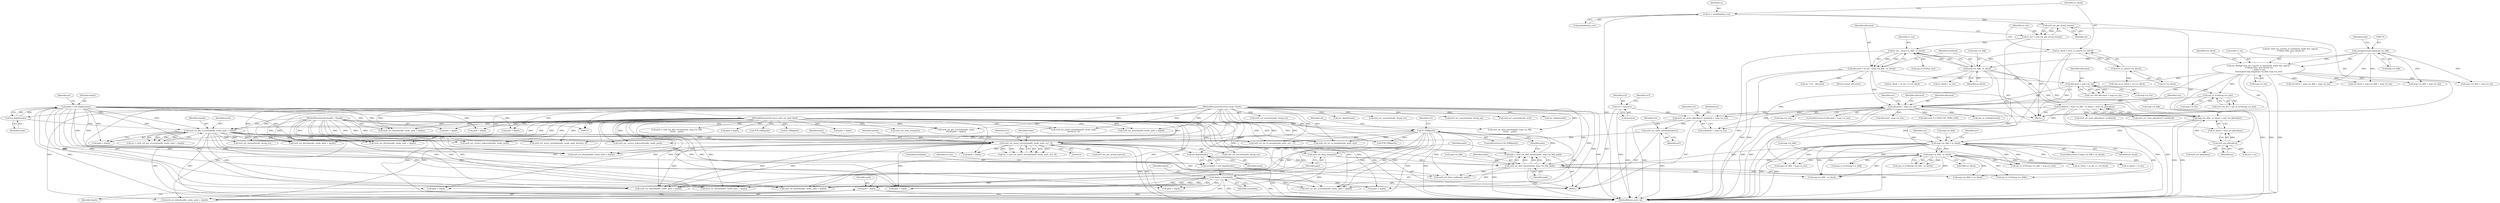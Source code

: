 digraph "1_linux_667eff35a1f56fa74ce98a0c7c29a40adc1ba4e3@pointer" {
"1000793" [label="(Call,path + depth)"];
"1000135" [label="(MethodParameterIn,struct ext4_ext_path *path)"];
"1000700" [label="(Call,IS_ERR(path))"];
"1000691" [label="(Call,path = ext4_ext_find_extent(inode, map->m_lblk, path))"];
"1000693" [label="(Call,ext4_ext_find_extent(inode, map->m_lblk, path))"];
"1000667" [label="(Call,ext_depth(inode))"];
"1000611" [label="(Call,ext4_ext_insert_extent(handle, inode, path, ex3, 0))"];
"1000296" [label="(Call,ext4_ext_get_access(handle, inode, path + depth))"];
"1000132" [label="(MethodParameterIn,handle_t *handle)"];
"1000221" [label="(Call,ext_depth(inode))"];
"1000133" [label="(MethodParameterIn,struct inode *inode)"];
"1000219" [label="(Call,depth = ext_depth(inode))"];
"1000607" [label="(Call,ext4_ext_mark_uninitialized(ex3))"];
"1000590" [label="(Call,ext4_ext_store_pblock(ex3, newblock + map->m_len))"];
"1000574" [label="(Call,ex3 = &newex)"];
"1000256" [label="(Call,newblock = map->m_lblk - ee_block + ext4_ext_pblock(ex))"];
"1000258" [label="(Call,map->m_lblk - ee_block + ext4_ext_pblock(ex))"];
"1000251" [label="(Call,map->m_lblk - ee_block)"];
"1000173" [label="(Call,(unsigned long long)map->m_lblk)"];
"1000237" [label="(Call,ee_block = le32_to_cpu(ex->ee_block))"];
"1000239" [label="(Call,le32_to_cpu(ex->ee_block))"];
"1000264" [label="(Call,ext4_ext_pblock(ex))"];
"1000245" [label="(Call,ext4_ext_get_actual_len(ex))"];
"1000230" [label="(Call,ex = path[depth].p_ext)"];
"1000394" [label="(Call,allocated > map->m_len)"];
"1000247" [label="(Call,allocated = ee_len - (map->m_lblk - ee_block))"];
"1000249" [label="(Call,ee_len - (map->m_lblk - ee_block))"];
"1000243" [label="(Call,ee_len = ext4_ext_get_actual_len(ex))"];
"1000380" [label="(Call,allocated > map->m_len)"];
"1000168" [label="(Call,ext_debug(\"ext4_ext_convert_to_initialized: inode %lu, logical\"\n \t\t\"block %llu, max_blocks %u\n\", inode->i_ino,\n\t\t(unsigned long long)map->m_lblk, map->m_len))"];
"1000389" [label="(Call,cpu_to_le16(map->m_len))"];
"1000365" [label="(Call,map->m_lblk - ee_block)"];
"1000351" [label="(Call,map->m_lblk > ee_block)"];
"1000689" [label="(Call,ext4_ext_drop_refs(path))"];
"1000686" [label="(Call,depth = newdepth)"];
"1000665" [label="(Call,newdepth = ext_depth(inode))"];
"1000611" [label="(Call,ext4_ext_insert_extent(handle, inode, path, ex3, 0))"];
"1000656" [label="(Call,path + depth)"];
"1000222" [label="(Identifier,inode)"];
"1000695" [label="(Call,map->m_lblk)"];
"1000473" [label="(Call,ext4_ext_zeroout(inode, &orig_ex))"];
"1000691" [label="(Call,path = ext4_ext_find_extent(inode, map->m_lblk, path))"];
"1000240" [label="(Call,ex->ee_block)"];
"1000364" [label="(Call,cpu_to_le16(map->m_lblk - ee_block))"];
"1000393" [label="(ControlStructure,if (allocated > map->m_len))"];
"1000574" [label="(Call,ex3 = &newex)"];
"1000671" [label="(Call,ext4_ext_get_actual_len(ex3))"];
"1000709" [label="(Identifier,eh)"];
"1000266" [label="(Call,ex2 = ex)"];
"1000381" [label="(Identifier,allocated)"];
"1000262" [label="(Call,ee_block + ext4_ext_pblock(ex))"];
"1000693" [label="(Call,ext4_ext_find_extent(inode, map->m_lblk, path))"];
"1000219" [label="(Call,depth = ext_depth(inode))"];
"1000613" [label="(Identifier,inode)"];
"1000285" [label="(Call,ext4_ext_pblock(ex))"];
"1000369" [label="(Identifier,ee_block)"];
"1000670" [label="(Identifier,ee_len)"];
"1000813" [label="(Call,map->m_lblk - ee_block)"];
"1000257" [label="(Identifier,newblock)"];
"1000231" [label="(Identifier,ex)"];
"1000701" [label="(Identifier,path)"];
"1000681" [label="(Call,ee_block + ee_len <= eof_block)"];
"1000133" [label="(MethodParameterIn,struct inode *inode)"];
"1000793" [label="(Call,path + depth)"];
"1000564" [label="(Call,ext4_ext_dirty(handle, inode, path + depth))"];
"1000865" [label="(Call,ext4_ext_correct_indexes(handle, inode, path))"];
"1000513" [label="(Call,ext4_ext_zeroout(inode, ex3))"];
"1000350" [label="(ControlStructure,if (map->m_lblk > ee_block))"];
"1000539" [label="(Call,PTR_ERR(path))"];
"1000666" [label="(Identifier,newdepth)"];
"1000290" [label="(Call,ee_block + ee_len)"];
"1000256" [label="(Call,newblock = map->m_lblk - ee_block + ext4_ext_pblock(ex))"];
"1000592" [label="(Call,newblock + map->m_len)"];
"1000230" [label="(Call,ex = path[depth].p_ext)"];
"1000250" [label="(Identifier,ee_len)"];
"1000692" [label="(Identifier,path)"];
"1000232" [label="(Call,path[depth].p_ext)"];
"1000280" [label="(Call,cpu_to_le16(ee_len))"];
"1000521" [label="(Call,ext_depth(inode))"];
"1000352" [label="(Call,map->m_lblk)"];
"1000132" [label="(MethodParameterIn,handle_t *handle)"];
"1000794" [label="(Identifier,path)"];
"1000764" [label="(Call,ext4_ext_zeroout(inode, &orig_ex))"];
"1000355" [label="(Identifier,ee_block)"];
"1000667" [label="(Call,ext_depth(inode))"];
"1000905" [label="(Call,path + depth)"];
"1000698" [label="(Identifier,path)"];
"1000576" [label="(Call,&newex)"];
"1000258" [label="(Call,map->m_lblk - ee_block + ext4_ext_pblock(ex))"];
"1000390" [label="(Call,map->m_len)"];
"1000448" [label="(Call,ext4_ext_store_pblock(ex3, newblock))"];
"1000582" [label="(Call,cpu_to_le32(map->m_lblk + map->m_len))"];
"1000687" [label="(Identifier,depth)"];
"1000269" [label="(Call,orig_ex.ee_block = ex->ee_block)"];
"1000534" [label="(Call,IS_ERR(path))"];
"1000239" [label="(Call,le32_to_cpu(ex->ee_block))"];
"1000590" [label="(Call,ext4_ext_store_pblock(ex3, newblock + map->m_len))"];
"1000377" [label="(Call,!ex1 && allocated > map->m_len)"];
"1000255" [label="(Identifier,ee_block)"];
"1000404" [label="(Identifier,allocated)"];
"1000459" [label="(Call,ext4_ext_insert_extent(handle, inode, path,\n\t\t\t\t\t\t\tex3, 0))"];
"1000382" [label="(Call,map->m_len)"];
"1000790" [label="(Call,ext4_ext_dirty(handle, inode, path + depth))"];
"1000755" [label="(Call,map->m_lblk != ee_block)"];
"1000246" [label="(Identifier,ex)"];
"1000316" [label="(Call,ext4_ext_zeroout(inode, &orig_ex))"];
"1000380" [label="(Call,allocated > map->m_len)"];
"1000289" [label="(Call,ee_block + ee_len <= eof_block)"];
"1000348" [label="(Return,return allocated;)"];
"1000249" [label="(Call,ee_len - (map->m_lblk - ee_block))"];
"1000555" [label="(Call,path + depth)"];
"1000135" [label="(MethodParameterIn,struct ext4_ext_path *path)"];
"1000609" [label="(Call,err = ext4_ext_insert_extent(handle, inode, path, ex3, 0))"];
"1000294" [label="(Call,err = ext4_ext_get_access(handle, inode, path + depth))"];
"1000608" [label="(Identifier,ex3)"];
"1000267" [label="(Identifier,ex2)"];
"1000395" [label="(Identifier,allocated)"];
"1000366" [label="(Call,map->m_lblk)"];
"1000580" [label="(Identifier,ex3)"];
"1000394" [label="(Call,allocated > map->m_len)"];
"1000342" [label="(Call,ext4_ext_dirty(handle, inode, path + depth))"];
"1000243" [label="(Call,ee_len = ext4_ext_get_actual_len(ex))"];
"1000523" [label="(Call,ext4_ext_drop_refs(path))"];
"1001001" [label="(Call,path + depth)"];
"1000832" [label="(Call,ext4_ext_store_pblock(ex2, newblock))"];
"1000399" [label="(Block,)"];
"1000244" [label="(Identifier,ee_len)"];
"1000430" [label="(Call,ext4_ext_dirty(handle, inode, path + depth))"];
"1000168" [label="(Call,ext_debug(\"ext4_ext_convert_to_initialized: inode %lu, logical\"\n \t\t\"block %llu, max_blocks %u\n\", inode->i_ino,\n\t\t(unsigned long long)map->m_lblk, map->m_len))"];
"1000238" [label="(Identifier,ee_block)"];
"1000583" [label="(Call,map->m_lblk + map->m_len)"];
"1000854" [label="(Call,ext4_ext_try_to_merge(inode, path, ex2 - 1))"];
"1000704" [label="(Identifier,err)"];
"1000444" [label="(Call,cpu_to_le32(map->m_lblk))"];
"1000248" [label="(Identifier,allocated)"];
"1000912" [label="(Call,ext4_ext_insert_extent(handle, inode, path, &newex, 0))"];
"1000170" [label="(Call,inode->i_ino)"];
"1000614" [label="(Identifier,path)"];
"1000499" [label="(Call,ext4_ext_dirty(handle, inode, path + depth))"];
"1000627" [label="(Call,ext4_ext_zeroout(inode, &orig_ex))"];
"1000874" [label="(Call,ext_depth(inode))"];
"1000795" [label="(Identifier,depth)"];
"1000178" [label="(Call,map->m_len)"];
"1000616" [label="(Literal,0)"];
"1000705" [label="(Call,PTR_ERR(path))"];
"1000552" [label="(Call,ext4_ext_get_access(handle, inode,\n\t\t\t\t\t\t\t\tpath + depth))"];
"1000958" [label="(Call,path + depth)"];
"1000379" [label="(Identifier,ex1)"];
"1000599" [label="(Identifier,ex3)"];
"1000251" [label="(Call,map->m_lblk - ee_block)"];
"1000298" [label="(Identifier,inode)"];
"1000169" [label="(Literal,\"ext4_ext_convert_to_initialized: inode %lu, logical\"\n \t\t\"block %llu, max_blocks %u\n\")"];
"1000700" [label="(Call,IS_ERR(path))"];
"1000299" [label="(Call,path + depth)"];
"1000591" [label="(Identifier,ex3)"];
"1000203" [label="(Call,map->m_lblk + map->m_len)"];
"1000210" [label="(Call,eof_block = map->m_lblk + map->m_len)"];
"1000264" [label="(Call,ext4_ext_pblock(ex))"];
"1001006" [label="(MethodReturn,static int)"];
"1000884" [label="(Call,ext4_ext_try_to_merge(inode, path, ex2))"];
"1000396" [label="(Call,map->m_len)"];
"1000668" [label="(Identifier,inode)"];
"1000902" [label="(Call,ext4_ext_dirty(handle, inode, path + depth))"];
"1000607" [label="(Call,ext4_ext_mark_uninitialized(ex3))"];
"1000602" [label="(Call,allocated - map->m_len)"];
"1000612" [label="(Identifier,handle)"];
"1000968" [label="(Call,ext4_ext_show_leaf(inode, path))"];
"1000525" [label="(Call,path = ext4_ext_find_extent(inode, map->m_lblk,\n\t\t\t\t\t\t\t    path))"];
"1000365" [label="(Call,map->m_lblk - ee_block)"];
"1000201" [label="(Call,eof_block < map->m_lblk + map->m_len)"];
"1000296" [label="(Call,ext4_ext_get_access(handle, inode, path + depth))"];
"1000265" [label="(Identifier,ex)"];
"1000972" [label="(Call,err ? err : allocated)"];
"1000220" [label="(Identifier,depth)"];
"1000433" [label="(Call,path + depth)"];
"1000245" [label="(Call,ext4_ext_get_actual_len(ex))"];
"1000690" [label="(Identifier,path)"];
"1000358" [label="(Identifier,ex1)"];
"1000136" [label="(Block,)"];
"1000682" [label="(Call,ee_block + ee_len)"];
"1000955" [label="(Call,ext4_ext_dirty(handle, inode, path + depth))"];
"1000688" [label="(Identifier,newdepth)"];
"1000385" [label="(Call,ex2->ee_len = cpu_to_le16(map->m_len))"];
"1000252" [label="(Call,map->m_lblk)"];
"1000998" [label="(Call,ext4_ext_dirty(handle, inode, path + depth))"];
"1000575" [label="(Identifier,ex3)"];
"1000212" [label="(Call,map->m_lblk + map->m_len)"];
"1000345" [label="(Call,path + depth)"];
"1000694" [label="(Identifier,inode)"];
"1000221" [label="(Call,ext_depth(inode))"];
"1000403" [label="(Call,allocated <= EXT4_EXT_ZERO_LEN)"];
"1000237" [label="(Call,ee_block = le32_to_cpu(ex->ee_block))"];
"1000732" [label="(Call,ext4_ext_get_access(handle, inode, path + depth))"];
"1000800" [label="(Identifier,ex1)"];
"1000567" [label="(Call,path + depth)"];
"1000686" [label="(Call,depth = newdepth)"];
"1000929" [label="(Call,ext4_ext_zeroout(inode, &orig_ex))"];
"1000615" [label="(Identifier,ex3)"];
"1000502" [label="(Call,path + depth)"];
"1000247" [label="(Call,allocated = ee_len - (map->m_lblk - ee_block))"];
"1000259" [label="(Call,map->m_lblk)"];
"1000173" [label="(Call,(unsigned long long)map->m_lblk)"];
"1000735" [label="(Call,path + depth)"];
"1000689" [label="(Call,ext4_ext_drop_refs(path))"];
"1000182" [label="(Identifier,eof_block)"];
"1000699" [label="(ControlStructure,if (IS_ERR(path)))"];
"1000527" [label="(Call,ext4_ext_find_extent(inode, map->m_lblk,\n\t\t\t\t\t\t\t    path))"];
"1000610" [label="(Identifier,err)"];
"1000893" [label="(Call,ext4_ext_correct_indexes(handle, inode, path))"];
"1000224" [label="(Identifier,eh)"];
"1000653" [label="(Call,ext4_ext_dirty(handle, inode, path + depth))"];
"1000665" [label="(Call,newdepth = ext_depth(inode))"];
"1000297" [label="(Identifier,handle)"];
"1000828" [label="(Call,cpu_to_le32(map->m_lblk))"];
"1000179" [label="(Identifier,map)"];
"1000175" [label="(Call,map->m_lblk)"];
"1000839" [label="(Call,cpu_to_le16(allocated))"];
"1000389" [label="(Call,cpu_to_le16(map->m_len))"];
"1000351" [label="(Call,map->m_lblk > ee_block)"];
"1000793" -> "1000790"  [label="AST: "];
"1000793" -> "1000795"  [label="CFG: "];
"1000794" -> "1000793"  [label="AST: "];
"1000795" -> "1000793"  [label="AST: "];
"1000790" -> "1000793"  [label="CFG: "];
"1000793" -> "1001006"  [label="DDG: "];
"1000793" -> "1001006"  [label="DDG: "];
"1000135" -> "1000793"  [label="DDG: "];
"1000700" -> "1000793"  [label="DDG: "];
"1000686" -> "1000793"  [label="DDG: "];
"1000135" -> "1000131"  [label="AST: "];
"1000135" -> "1001006"  [label="DDG: "];
"1000135" -> "1000296"  [label="DDG: "];
"1000135" -> "1000299"  [label="DDG: "];
"1000135" -> "1000342"  [label="DDG: "];
"1000135" -> "1000345"  [label="DDG: "];
"1000135" -> "1000430"  [label="DDG: "];
"1000135" -> "1000433"  [label="DDG: "];
"1000135" -> "1000459"  [label="DDG: "];
"1000135" -> "1000499"  [label="DDG: "];
"1000135" -> "1000502"  [label="DDG: "];
"1000135" -> "1000523"  [label="DDG: "];
"1000135" -> "1000525"  [label="DDG: "];
"1000135" -> "1000527"  [label="DDG: "];
"1000135" -> "1000534"  [label="DDG: "];
"1000135" -> "1000539"  [label="DDG: "];
"1000135" -> "1000552"  [label="DDG: "];
"1000135" -> "1000555"  [label="DDG: "];
"1000135" -> "1000564"  [label="DDG: "];
"1000135" -> "1000567"  [label="DDG: "];
"1000135" -> "1000611"  [label="DDG: "];
"1000135" -> "1000653"  [label="DDG: "];
"1000135" -> "1000656"  [label="DDG: "];
"1000135" -> "1000689"  [label="DDG: "];
"1000135" -> "1000691"  [label="DDG: "];
"1000135" -> "1000693"  [label="DDG: "];
"1000135" -> "1000700"  [label="DDG: "];
"1000135" -> "1000705"  [label="DDG: "];
"1000135" -> "1000732"  [label="DDG: "];
"1000135" -> "1000735"  [label="DDG: "];
"1000135" -> "1000790"  [label="DDG: "];
"1000135" -> "1000854"  [label="DDG: "];
"1000135" -> "1000865"  [label="DDG: "];
"1000135" -> "1000884"  [label="DDG: "];
"1000135" -> "1000893"  [label="DDG: "];
"1000135" -> "1000902"  [label="DDG: "];
"1000135" -> "1000905"  [label="DDG: "];
"1000135" -> "1000912"  [label="DDG: "];
"1000135" -> "1000955"  [label="DDG: "];
"1000135" -> "1000958"  [label="DDG: "];
"1000135" -> "1000968"  [label="DDG: "];
"1000135" -> "1000998"  [label="DDG: "];
"1000135" -> "1001001"  [label="DDG: "];
"1000700" -> "1000699"  [label="AST: "];
"1000700" -> "1000701"  [label="CFG: "];
"1000701" -> "1000700"  [label="AST: "];
"1000704" -> "1000700"  [label="CFG: "];
"1000709" -> "1000700"  [label="CFG: "];
"1000700" -> "1001006"  [label="DDG: "];
"1000691" -> "1000700"  [label="DDG: "];
"1000700" -> "1000705"  [label="DDG: "];
"1000700" -> "1000732"  [label="DDG: "];
"1000700" -> "1000735"  [label="DDG: "];
"1000700" -> "1000790"  [label="DDG: "];
"1000700" -> "1000854"  [label="DDG: "];
"1000700" -> "1000884"  [label="DDG: "];
"1000700" -> "1000902"  [label="DDG: "];
"1000700" -> "1000905"  [label="DDG: "];
"1000700" -> "1000912"  [label="DDG: "];
"1000700" -> "1000968"  [label="DDG: "];
"1000700" -> "1000998"  [label="DDG: "];
"1000700" -> "1001001"  [label="DDG: "];
"1000691" -> "1000399"  [label="AST: "];
"1000691" -> "1000693"  [label="CFG: "];
"1000692" -> "1000691"  [label="AST: "];
"1000693" -> "1000691"  [label="AST: "];
"1000701" -> "1000691"  [label="CFG: "];
"1000691" -> "1001006"  [label="DDG: "];
"1000693" -> "1000691"  [label="DDG: "];
"1000693" -> "1000691"  [label="DDG: "];
"1000693" -> "1000691"  [label="DDG: "];
"1000693" -> "1000698"  [label="CFG: "];
"1000694" -> "1000693"  [label="AST: "];
"1000695" -> "1000693"  [label="AST: "];
"1000698" -> "1000693"  [label="AST: "];
"1000693" -> "1001006"  [label="DDG: "];
"1000667" -> "1000693"  [label="DDG: "];
"1000133" -> "1000693"  [label="DDG: "];
"1000365" -> "1000693"  [label="DDG: "];
"1000351" -> "1000693"  [label="DDG: "];
"1000689" -> "1000693"  [label="DDG: "];
"1000693" -> "1000732"  [label="DDG: "];
"1000693" -> "1000755"  [label="DDG: "];
"1000693" -> "1000813"  [label="DDG: "];
"1000693" -> "1000828"  [label="DDG: "];
"1000693" -> "1000968"  [label="DDG: "];
"1000667" -> "1000665"  [label="AST: "];
"1000667" -> "1000668"  [label="CFG: "];
"1000668" -> "1000667"  [label="AST: "];
"1000665" -> "1000667"  [label="CFG: "];
"1000667" -> "1000665"  [label="DDG: "];
"1000611" -> "1000667"  [label="DDG: "];
"1000133" -> "1000667"  [label="DDG: "];
"1000611" -> "1000609"  [label="AST: "];
"1000611" -> "1000616"  [label="CFG: "];
"1000612" -> "1000611"  [label="AST: "];
"1000613" -> "1000611"  [label="AST: "];
"1000614" -> "1000611"  [label="AST: "];
"1000615" -> "1000611"  [label="AST: "];
"1000616" -> "1000611"  [label="AST: "];
"1000609" -> "1000611"  [label="CFG: "];
"1000611" -> "1001006"  [label="DDG: "];
"1000611" -> "1001006"  [label="DDG: "];
"1000611" -> "1000609"  [label="DDG: "];
"1000611" -> "1000609"  [label="DDG: "];
"1000611" -> "1000609"  [label="DDG: "];
"1000611" -> "1000609"  [label="DDG: "];
"1000611" -> "1000609"  [label="DDG: "];
"1000296" -> "1000611"  [label="DDG: "];
"1000296" -> "1000611"  [label="DDG: "];
"1000132" -> "1000611"  [label="DDG: "];
"1000133" -> "1000611"  [label="DDG: "];
"1000607" -> "1000611"  [label="DDG: "];
"1000611" -> "1000627"  [label="DDG: "];
"1000611" -> "1000653"  [label="DDG: "];
"1000611" -> "1000653"  [label="DDG: "];
"1000611" -> "1000656"  [label="DDG: "];
"1000611" -> "1000671"  [label="DDG: "];
"1000611" -> "1000689"  [label="DDG: "];
"1000611" -> "1000732"  [label="DDG: "];
"1000611" -> "1000998"  [label="DDG: "];
"1000611" -> "1000998"  [label="DDG: "];
"1000611" -> "1000998"  [label="DDG: "];
"1000611" -> "1001001"  [label="DDG: "];
"1000296" -> "1000294"  [label="AST: "];
"1000296" -> "1000299"  [label="CFG: "];
"1000297" -> "1000296"  [label="AST: "];
"1000298" -> "1000296"  [label="AST: "];
"1000299" -> "1000296"  [label="AST: "];
"1000294" -> "1000296"  [label="CFG: "];
"1000296" -> "1001006"  [label="DDG: "];
"1000296" -> "1001006"  [label="DDG: "];
"1000296" -> "1000294"  [label="DDG: "];
"1000296" -> "1000294"  [label="DDG: "];
"1000296" -> "1000294"  [label="DDG: "];
"1000132" -> "1000296"  [label="DDG: "];
"1000221" -> "1000296"  [label="DDG: "];
"1000133" -> "1000296"  [label="DDG: "];
"1000219" -> "1000296"  [label="DDG: "];
"1000296" -> "1000316"  [label="DDG: "];
"1000296" -> "1000342"  [label="DDG: "];
"1000296" -> "1000430"  [label="DDG: "];
"1000296" -> "1000430"  [label="DDG: "];
"1000296" -> "1000854"  [label="DDG: "];
"1000296" -> "1000865"  [label="DDG: "];
"1000296" -> "1000884"  [label="DDG: "];
"1000296" -> "1000893"  [label="DDG: "];
"1000296" -> "1000902"  [label="DDG: "];
"1000296" -> "1000902"  [label="DDG: "];
"1000296" -> "1000912"  [label="DDG: "];
"1000296" -> "1000912"  [label="DDG: "];
"1000296" -> "1000968"  [label="DDG: "];
"1000296" -> "1000998"  [label="DDG: "];
"1000132" -> "1000131"  [label="AST: "];
"1000132" -> "1001006"  [label="DDG: "];
"1000132" -> "1000342"  [label="DDG: "];
"1000132" -> "1000430"  [label="DDG: "];
"1000132" -> "1000459"  [label="DDG: "];
"1000132" -> "1000499"  [label="DDG: "];
"1000132" -> "1000552"  [label="DDG: "];
"1000132" -> "1000564"  [label="DDG: "];
"1000132" -> "1000653"  [label="DDG: "];
"1000132" -> "1000732"  [label="DDG: "];
"1000132" -> "1000790"  [label="DDG: "];
"1000132" -> "1000865"  [label="DDG: "];
"1000132" -> "1000893"  [label="DDG: "];
"1000132" -> "1000902"  [label="DDG: "];
"1000132" -> "1000912"  [label="DDG: "];
"1000132" -> "1000955"  [label="DDG: "];
"1000132" -> "1000998"  [label="DDG: "];
"1000221" -> "1000219"  [label="AST: "];
"1000221" -> "1000222"  [label="CFG: "];
"1000222" -> "1000221"  [label="AST: "];
"1000219" -> "1000221"  [label="CFG: "];
"1000221" -> "1000219"  [label="DDG: "];
"1000133" -> "1000221"  [label="DDG: "];
"1000133" -> "1000131"  [label="AST: "];
"1000133" -> "1001006"  [label="DDG: "];
"1000133" -> "1000316"  [label="DDG: "];
"1000133" -> "1000342"  [label="DDG: "];
"1000133" -> "1000430"  [label="DDG: "];
"1000133" -> "1000459"  [label="DDG: "];
"1000133" -> "1000473"  [label="DDG: "];
"1000133" -> "1000499"  [label="DDG: "];
"1000133" -> "1000513"  [label="DDG: "];
"1000133" -> "1000521"  [label="DDG: "];
"1000133" -> "1000527"  [label="DDG: "];
"1000133" -> "1000552"  [label="DDG: "];
"1000133" -> "1000564"  [label="DDG: "];
"1000133" -> "1000627"  [label="DDG: "];
"1000133" -> "1000653"  [label="DDG: "];
"1000133" -> "1000732"  [label="DDG: "];
"1000133" -> "1000764"  [label="DDG: "];
"1000133" -> "1000790"  [label="DDG: "];
"1000133" -> "1000854"  [label="DDG: "];
"1000133" -> "1000865"  [label="DDG: "];
"1000133" -> "1000874"  [label="DDG: "];
"1000133" -> "1000884"  [label="DDG: "];
"1000133" -> "1000893"  [label="DDG: "];
"1000133" -> "1000902"  [label="DDG: "];
"1000133" -> "1000912"  [label="DDG: "];
"1000133" -> "1000929"  [label="DDG: "];
"1000133" -> "1000955"  [label="DDG: "];
"1000133" -> "1000968"  [label="DDG: "];
"1000133" -> "1000998"  [label="DDG: "];
"1000219" -> "1000136"  [label="AST: "];
"1000220" -> "1000219"  [label="AST: "];
"1000224" -> "1000219"  [label="CFG: "];
"1000219" -> "1001006"  [label="DDG: "];
"1000219" -> "1000299"  [label="DDG: "];
"1000219" -> "1000342"  [label="DDG: "];
"1000219" -> "1000345"  [label="DDG: "];
"1000219" -> "1000430"  [label="DDG: "];
"1000219" -> "1000433"  [label="DDG: "];
"1000219" -> "1000499"  [label="DDG: "];
"1000219" -> "1000502"  [label="DDG: "];
"1000219" -> "1000653"  [label="DDG: "];
"1000219" -> "1000656"  [label="DDG: "];
"1000219" -> "1000902"  [label="DDG: "];
"1000219" -> "1000905"  [label="DDG: "];
"1000219" -> "1000955"  [label="DDG: "];
"1000219" -> "1000958"  [label="DDG: "];
"1000219" -> "1000998"  [label="DDG: "];
"1000219" -> "1001001"  [label="DDG: "];
"1000607" -> "1000399"  [label="AST: "];
"1000607" -> "1000608"  [label="CFG: "];
"1000608" -> "1000607"  [label="AST: "];
"1000610" -> "1000607"  [label="CFG: "];
"1000607" -> "1001006"  [label="DDG: "];
"1000590" -> "1000607"  [label="DDG: "];
"1000590" -> "1000399"  [label="AST: "];
"1000590" -> "1000592"  [label="CFG: "];
"1000591" -> "1000590"  [label="AST: "];
"1000592" -> "1000590"  [label="AST: "];
"1000599" -> "1000590"  [label="CFG: "];
"1000590" -> "1001006"  [label="DDG: "];
"1000590" -> "1001006"  [label="DDG: "];
"1000574" -> "1000590"  [label="DDG: "];
"1000256" -> "1000590"  [label="DDG: "];
"1000394" -> "1000590"  [label="DDG: "];
"1000574" -> "1000399"  [label="AST: "];
"1000574" -> "1000576"  [label="CFG: "];
"1000575" -> "1000574"  [label="AST: "];
"1000576" -> "1000574"  [label="AST: "];
"1000580" -> "1000574"  [label="CFG: "];
"1000574" -> "1001006"  [label="DDG: "];
"1000256" -> "1000136"  [label="AST: "];
"1000256" -> "1000258"  [label="CFG: "];
"1000257" -> "1000256"  [label="AST: "];
"1000258" -> "1000256"  [label="AST: "];
"1000267" -> "1000256"  [label="CFG: "];
"1000256" -> "1001006"  [label="DDG: "];
"1000256" -> "1001006"  [label="DDG: "];
"1000258" -> "1000256"  [label="DDG: "];
"1000258" -> "1000256"  [label="DDG: "];
"1000256" -> "1000448"  [label="DDG: "];
"1000256" -> "1000592"  [label="DDG: "];
"1000256" -> "1000832"  [label="DDG: "];
"1000258" -> "1000262"  [label="CFG: "];
"1000259" -> "1000258"  [label="AST: "];
"1000262" -> "1000258"  [label="AST: "];
"1000258" -> "1001006"  [label="DDG: "];
"1000258" -> "1001006"  [label="DDG: "];
"1000251" -> "1000258"  [label="DDG: "];
"1000251" -> "1000258"  [label="DDG: "];
"1000264" -> "1000258"  [label="DDG: "];
"1000258" -> "1000351"  [label="DDG: "];
"1000251" -> "1000249"  [label="AST: "];
"1000251" -> "1000255"  [label="CFG: "];
"1000252" -> "1000251"  [label="AST: "];
"1000255" -> "1000251"  [label="AST: "];
"1000249" -> "1000251"  [label="CFG: "];
"1000251" -> "1000249"  [label="DDG: "];
"1000251" -> "1000249"  [label="DDG: "];
"1000173" -> "1000251"  [label="DDG: "];
"1000237" -> "1000251"  [label="DDG: "];
"1000251" -> "1000262"  [label="DDG: "];
"1000251" -> "1000289"  [label="DDG: "];
"1000251" -> "1000290"  [label="DDG: "];
"1000251" -> "1000351"  [label="DDG: "];
"1000173" -> "1000168"  [label="AST: "];
"1000173" -> "1000175"  [label="CFG: "];
"1000174" -> "1000173"  [label="AST: "];
"1000175" -> "1000173"  [label="AST: "];
"1000179" -> "1000173"  [label="CFG: "];
"1000173" -> "1000168"  [label="DDG: "];
"1000173" -> "1000201"  [label="DDG: "];
"1000173" -> "1000203"  [label="DDG: "];
"1000173" -> "1000210"  [label="DDG: "];
"1000173" -> "1000212"  [label="DDG: "];
"1000237" -> "1000136"  [label="AST: "];
"1000237" -> "1000239"  [label="CFG: "];
"1000238" -> "1000237"  [label="AST: "];
"1000239" -> "1000237"  [label="AST: "];
"1000244" -> "1000237"  [label="CFG: "];
"1000237" -> "1001006"  [label="DDG: "];
"1000239" -> "1000237"  [label="DDG: "];
"1000239" -> "1000240"  [label="CFG: "];
"1000240" -> "1000239"  [label="AST: "];
"1000239" -> "1000269"  [label="DDG: "];
"1000264" -> "1000262"  [label="AST: "];
"1000264" -> "1000265"  [label="CFG: "];
"1000265" -> "1000264"  [label="AST: "];
"1000262" -> "1000264"  [label="CFG: "];
"1000264" -> "1000262"  [label="DDG: "];
"1000245" -> "1000264"  [label="DDG: "];
"1000264" -> "1000266"  [label="DDG: "];
"1000264" -> "1000285"  [label="DDG: "];
"1000245" -> "1000243"  [label="AST: "];
"1000245" -> "1000246"  [label="CFG: "];
"1000246" -> "1000245"  [label="AST: "];
"1000243" -> "1000245"  [label="CFG: "];
"1000245" -> "1000243"  [label="DDG: "];
"1000230" -> "1000245"  [label="DDG: "];
"1000230" -> "1000136"  [label="AST: "];
"1000230" -> "1000232"  [label="CFG: "];
"1000231" -> "1000230"  [label="AST: "];
"1000232" -> "1000230"  [label="AST: "];
"1000238" -> "1000230"  [label="CFG: "];
"1000230" -> "1001006"  [label="DDG: "];
"1000394" -> "1000393"  [label="AST: "];
"1000394" -> "1000396"  [label="CFG: "];
"1000395" -> "1000394"  [label="AST: "];
"1000396" -> "1000394"  [label="AST: "];
"1000404" -> "1000394"  [label="CFG: "];
"1000800" -> "1000394"  [label="CFG: "];
"1000394" -> "1001006"  [label="DDG: "];
"1000394" -> "1001006"  [label="DDG: "];
"1000247" -> "1000394"  [label="DDG: "];
"1000380" -> "1000394"  [label="DDG: "];
"1000380" -> "1000394"  [label="DDG: "];
"1000389" -> "1000394"  [label="DDG: "];
"1000168" -> "1000394"  [label="DDG: "];
"1000394" -> "1000403"  [label="DDG: "];
"1000394" -> "1000582"  [label="DDG: "];
"1000394" -> "1000583"  [label="DDG: "];
"1000394" -> "1000592"  [label="DDG: "];
"1000394" -> "1000602"  [label="DDG: "];
"1000394" -> "1000839"  [label="DDG: "];
"1000247" -> "1000136"  [label="AST: "];
"1000247" -> "1000249"  [label="CFG: "];
"1000248" -> "1000247"  [label="AST: "];
"1000249" -> "1000247"  [label="AST: "];
"1000257" -> "1000247"  [label="CFG: "];
"1000247" -> "1001006"  [label="DDG: "];
"1000247" -> "1001006"  [label="DDG: "];
"1000249" -> "1000247"  [label="DDG: "];
"1000249" -> "1000247"  [label="DDG: "];
"1000247" -> "1000348"  [label="DDG: "];
"1000247" -> "1000380"  [label="DDG: "];
"1000247" -> "1000972"  [label="DDG: "];
"1000250" -> "1000249"  [label="AST: "];
"1000249" -> "1001006"  [label="DDG: "];
"1000243" -> "1000249"  [label="DDG: "];
"1000249" -> "1000280"  [label="DDG: "];
"1000243" -> "1000136"  [label="AST: "];
"1000244" -> "1000243"  [label="AST: "];
"1000248" -> "1000243"  [label="CFG: "];
"1000243" -> "1001006"  [label="DDG: "];
"1000380" -> "1000377"  [label="AST: "];
"1000380" -> "1000382"  [label="CFG: "];
"1000381" -> "1000380"  [label="AST: "];
"1000382" -> "1000380"  [label="AST: "];
"1000377" -> "1000380"  [label="CFG: "];
"1000380" -> "1000377"  [label="DDG: "];
"1000380" -> "1000377"  [label="DDG: "];
"1000168" -> "1000380"  [label="DDG: "];
"1000380" -> "1000389"  [label="DDG: "];
"1000168" -> "1000136"  [label="AST: "];
"1000168" -> "1000178"  [label="CFG: "];
"1000169" -> "1000168"  [label="AST: "];
"1000170" -> "1000168"  [label="AST: "];
"1000178" -> "1000168"  [label="AST: "];
"1000182" -> "1000168"  [label="CFG: "];
"1000168" -> "1001006"  [label="DDG: "];
"1000168" -> "1001006"  [label="DDG: "];
"1000168" -> "1001006"  [label="DDG: "];
"1000168" -> "1000201"  [label="DDG: "];
"1000168" -> "1000203"  [label="DDG: "];
"1000168" -> "1000210"  [label="DDG: "];
"1000168" -> "1000212"  [label="DDG: "];
"1000168" -> "1000389"  [label="DDG: "];
"1000389" -> "1000385"  [label="AST: "];
"1000389" -> "1000390"  [label="CFG: "];
"1000390" -> "1000389"  [label="AST: "];
"1000385" -> "1000389"  [label="CFG: "];
"1000389" -> "1000385"  [label="DDG: "];
"1000365" -> "1000364"  [label="AST: "];
"1000365" -> "1000369"  [label="CFG: "];
"1000366" -> "1000365"  [label="AST: "];
"1000369" -> "1000365"  [label="AST: "];
"1000364" -> "1000365"  [label="CFG: "];
"1000365" -> "1001006"  [label="DDG: "];
"1000365" -> "1000364"  [label="DDG: "];
"1000365" -> "1000364"  [label="DDG: "];
"1000351" -> "1000365"  [label="DDG: "];
"1000351" -> "1000365"  [label="DDG: "];
"1000365" -> "1000444"  [label="DDG: "];
"1000365" -> "1000582"  [label="DDG: "];
"1000365" -> "1000583"  [label="DDG: "];
"1000365" -> "1000681"  [label="DDG: "];
"1000365" -> "1000682"  [label="DDG: "];
"1000365" -> "1000755"  [label="DDG: "];
"1000365" -> "1000813"  [label="DDG: "];
"1000365" -> "1000813"  [label="DDG: "];
"1000365" -> "1000828"  [label="DDG: "];
"1000351" -> "1000350"  [label="AST: "];
"1000351" -> "1000355"  [label="CFG: "];
"1000352" -> "1000351"  [label="AST: "];
"1000355" -> "1000351"  [label="AST: "];
"1000358" -> "1000351"  [label="CFG: "];
"1000379" -> "1000351"  [label="CFG: "];
"1000351" -> "1001006"  [label="DDG: "];
"1000351" -> "1001006"  [label="DDG: "];
"1000351" -> "1000444"  [label="DDG: "];
"1000351" -> "1000582"  [label="DDG: "];
"1000351" -> "1000583"  [label="DDG: "];
"1000351" -> "1000681"  [label="DDG: "];
"1000351" -> "1000682"  [label="DDG: "];
"1000351" -> "1000755"  [label="DDG: "];
"1000351" -> "1000813"  [label="DDG: "];
"1000351" -> "1000813"  [label="DDG: "];
"1000351" -> "1000828"  [label="DDG: "];
"1000689" -> "1000399"  [label="AST: "];
"1000689" -> "1000690"  [label="CFG: "];
"1000690" -> "1000689"  [label="AST: "];
"1000692" -> "1000689"  [label="CFG: "];
"1000689" -> "1001006"  [label="DDG: "];
"1000686" -> "1000399"  [label="AST: "];
"1000686" -> "1000688"  [label="CFG: "];
"1000687" -> "1000686"  [label="AST: "];
"1000688" -> "1000686"  [label="AST: "];
"1000690" -> "1000686"  [label="CFG: "];
"1000686" -> "1001006"  [label="DDG: "];
"1000686" -> "1001006"  [label="DDG: "];
"1000665" -> "1000686"  [label="DDG: "];
"1000686" -> "1000732"  [label="DDG: "];
"1000686" -> "1000735"  [label="DDG: "];
"1000686" -> "1000790"  [label="DDG: "];
"1000686" -> "1000902"  [label="DDG: "];
"1000686" -> "1000905"  [label="DDG: "];
"1000686" -> "1000955"  [label="DDG: "];
"1000686" -> "1000958"  [label="DDG: "];
"1000686" -> "1000998"  [label="DDG: "];
"1000686" -> "1001001"  [label="DDG: "];
"1000665" -> "1000399"  [label="AST: "];
"1000666" -> "1000665"  [label="AST: "];
"1000670" -> "1000665"  [label="CFG: "];
"1000665" -> "1001006"  [label="DDG: "];
}
